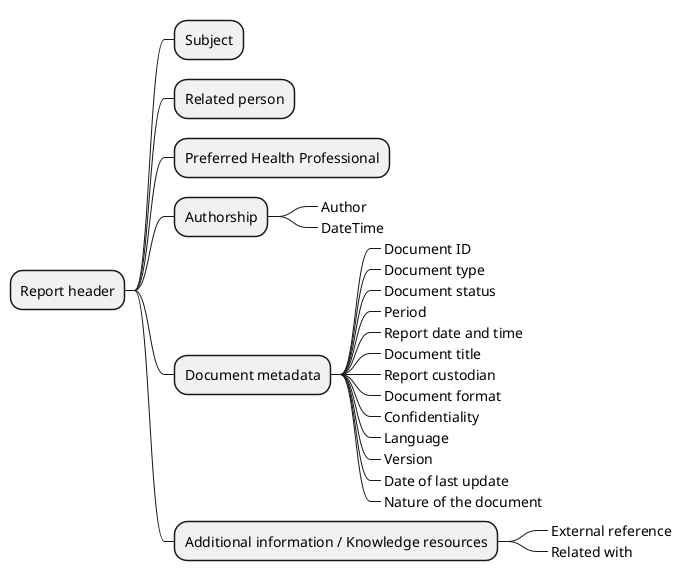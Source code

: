 @startmindmap
* Report header
** Subject
** Related person
** Preferred Health Professional
** Authorship
***_ Author
***_ DateTime
** Document metadata
***_ Document ID
***_ Document type
***_ Document status
***_ Period
***_ Report date and time
***_ Document title
***_ Report custodian
***_ Document format
***_ Confidentiality
***_ Language
***_ Version
***_ Date of last update
***_ Nature of the document
** Additional information / Knowledge resources
***_ External reference
***_ Related with
@endmindmap
